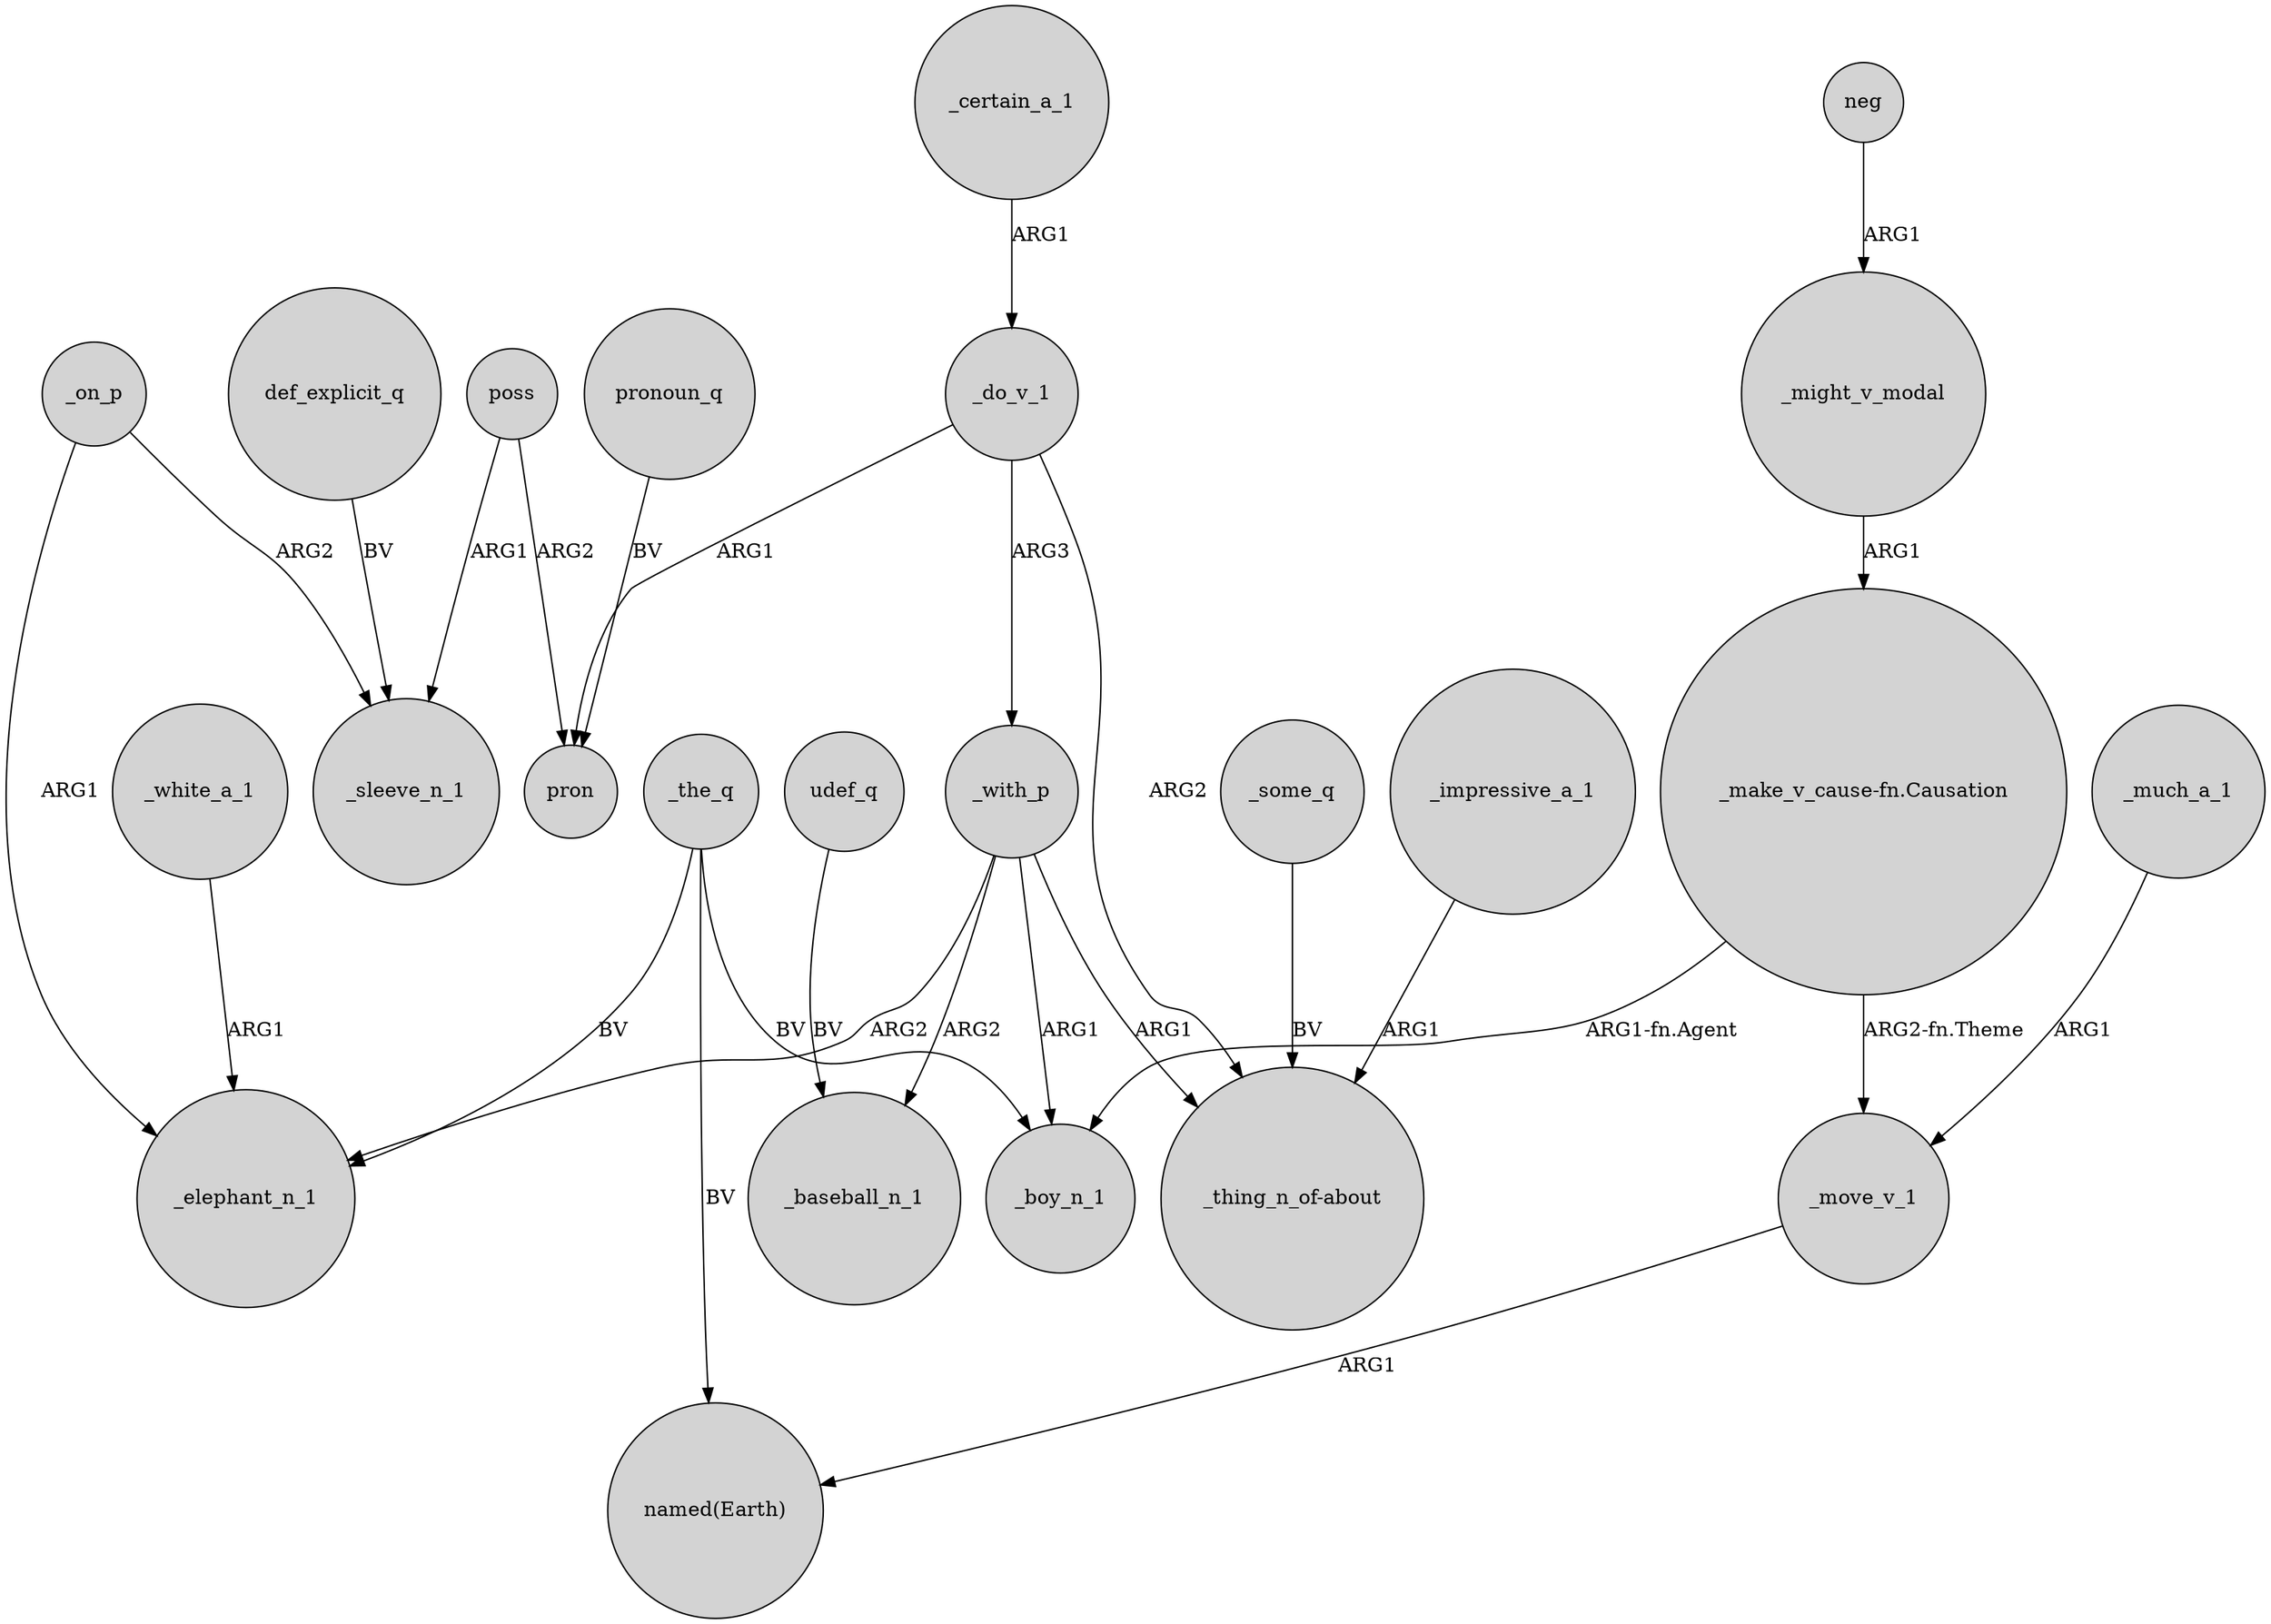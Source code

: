 digraph {
	node [shape=circle style=filled]
	_do_v_1 -> "_thing_n_of-about" [label=ARG2]
	"_make_v_cause-fn.Causation" -> _boy_n_1 [label="ARG1-fn.Agent"]
	_the_q -> _boy_n_1 [label=BV]
	_on_p -> _sleeve_n_1 [label=ARG2]
	"_make_v_cause-fn.Causation" -> _move_v_1 [label="ARG2-fn.Theme"]
	def_explicit_q -> _sleeve_n_1 [label=BV]
	poss -> pron [label=ARG2]
	_with_p -> _baseball_n_1 [label=ARG2]
	udef_q -> _baseball_n_1 [label=BV]
	_the_q -> _elephant_n_1 [label=BV]
	_move_v_1 -> "named(Earth)" [label=ARG1]
	_do_v_1 -> _with_p [label=ARG3]
	neg -> _might_v_modal [label=ARG1]
	_with_p -> "_thing_n_of-about" [label=ARG1]
	_with_p -> _boy_n_1 [label=ARG1]
	_white_a_1 -> _elephant_n_1 [label=ARG1]
	pronoun_q -> pron [label=BV]
	_do_v_1 -> pron [label=ARG1]
	_the_q -> "named(Earth)" [label=BV]
	_certain_a_1 -> _do_v_1 [label=ARG1]
	_much_a_1 -> _move_v_1 [label=ARG1]
	_with_p -> _elephant_n_1 [label=ARG2]
	_on_p -> _elephant_n_1 [label=ARG1]
	_impressive_a_1 -> "_thing_n_of-about" [label=ARG1]
	poss -> _sleeve_n_1 [label=ARG1]
	_some_q -> "_thing_n_of-about" [label=BV]
	_might_v_modal -> "_make_v_cause-fn.Causation" [label=ARG1]
}
